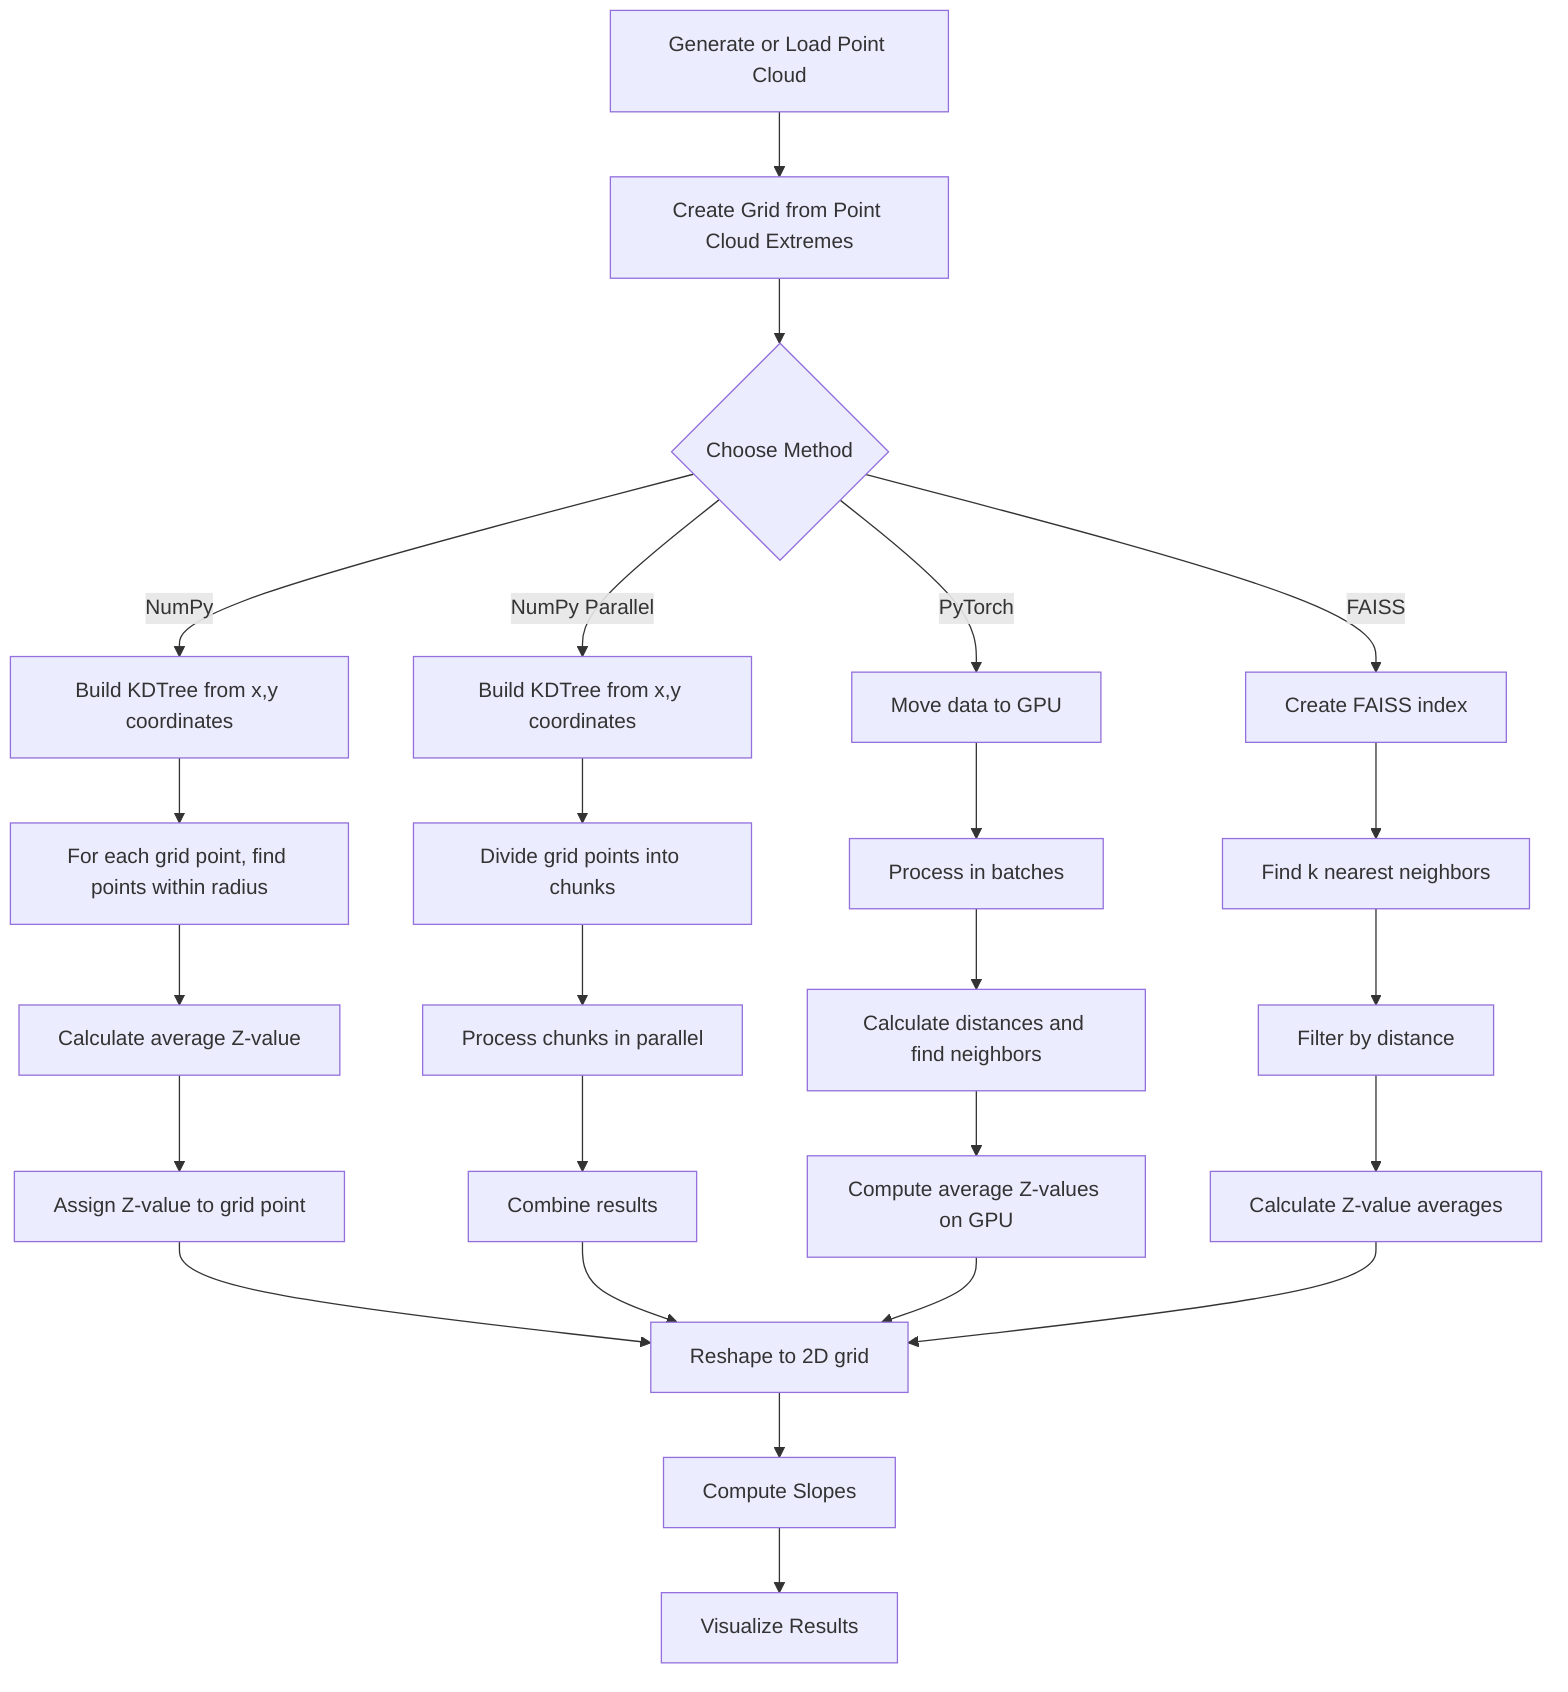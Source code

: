 flowchart TD
    A[Generate or Load Point Cloud] --> B[Create Grid from Point Cloud Extremes]
    B --> C{Choose Method}
    
    C -->|NumPy| D1[Build KDTree from x,y coordinates]
    D1 --> E1[For each grid point, find points within radius]
    E1 --> F1[Calculate average Z-value]
    F1 --> G1[Assign Z-value to grid point]
    G1 --> H[Reshape to 2D grid]
    
    C -->|NumPy Parallel| D2[Build KDTree from x,y coordinates]
    D2 --> E2[Divide grid points into chunks]
    E2 --> F2[Process chunks in parallel]
    F2 --> G2[Combine results]
    G2 --> H
    
    C -->|PyTorch| D3[Move data to GPU]
    D3 --> E3[Process in batches]
    E3 --> F3[Calculate distances and find neighbors]
    F3 --> G3[Compute average Z-values on GPU]
    G3 --> H
    
    C -->|FAISS| D4[Create FAISS index]
    D4 --> E4[Find k nearest neighbors]
    E4 --> F4[Filter by distance]
    F4 --> G4[Calculate Z-value averages]
    G4 --> H
    
    H --> I[Compute Slopes]
    I --> J[Visualize Results]